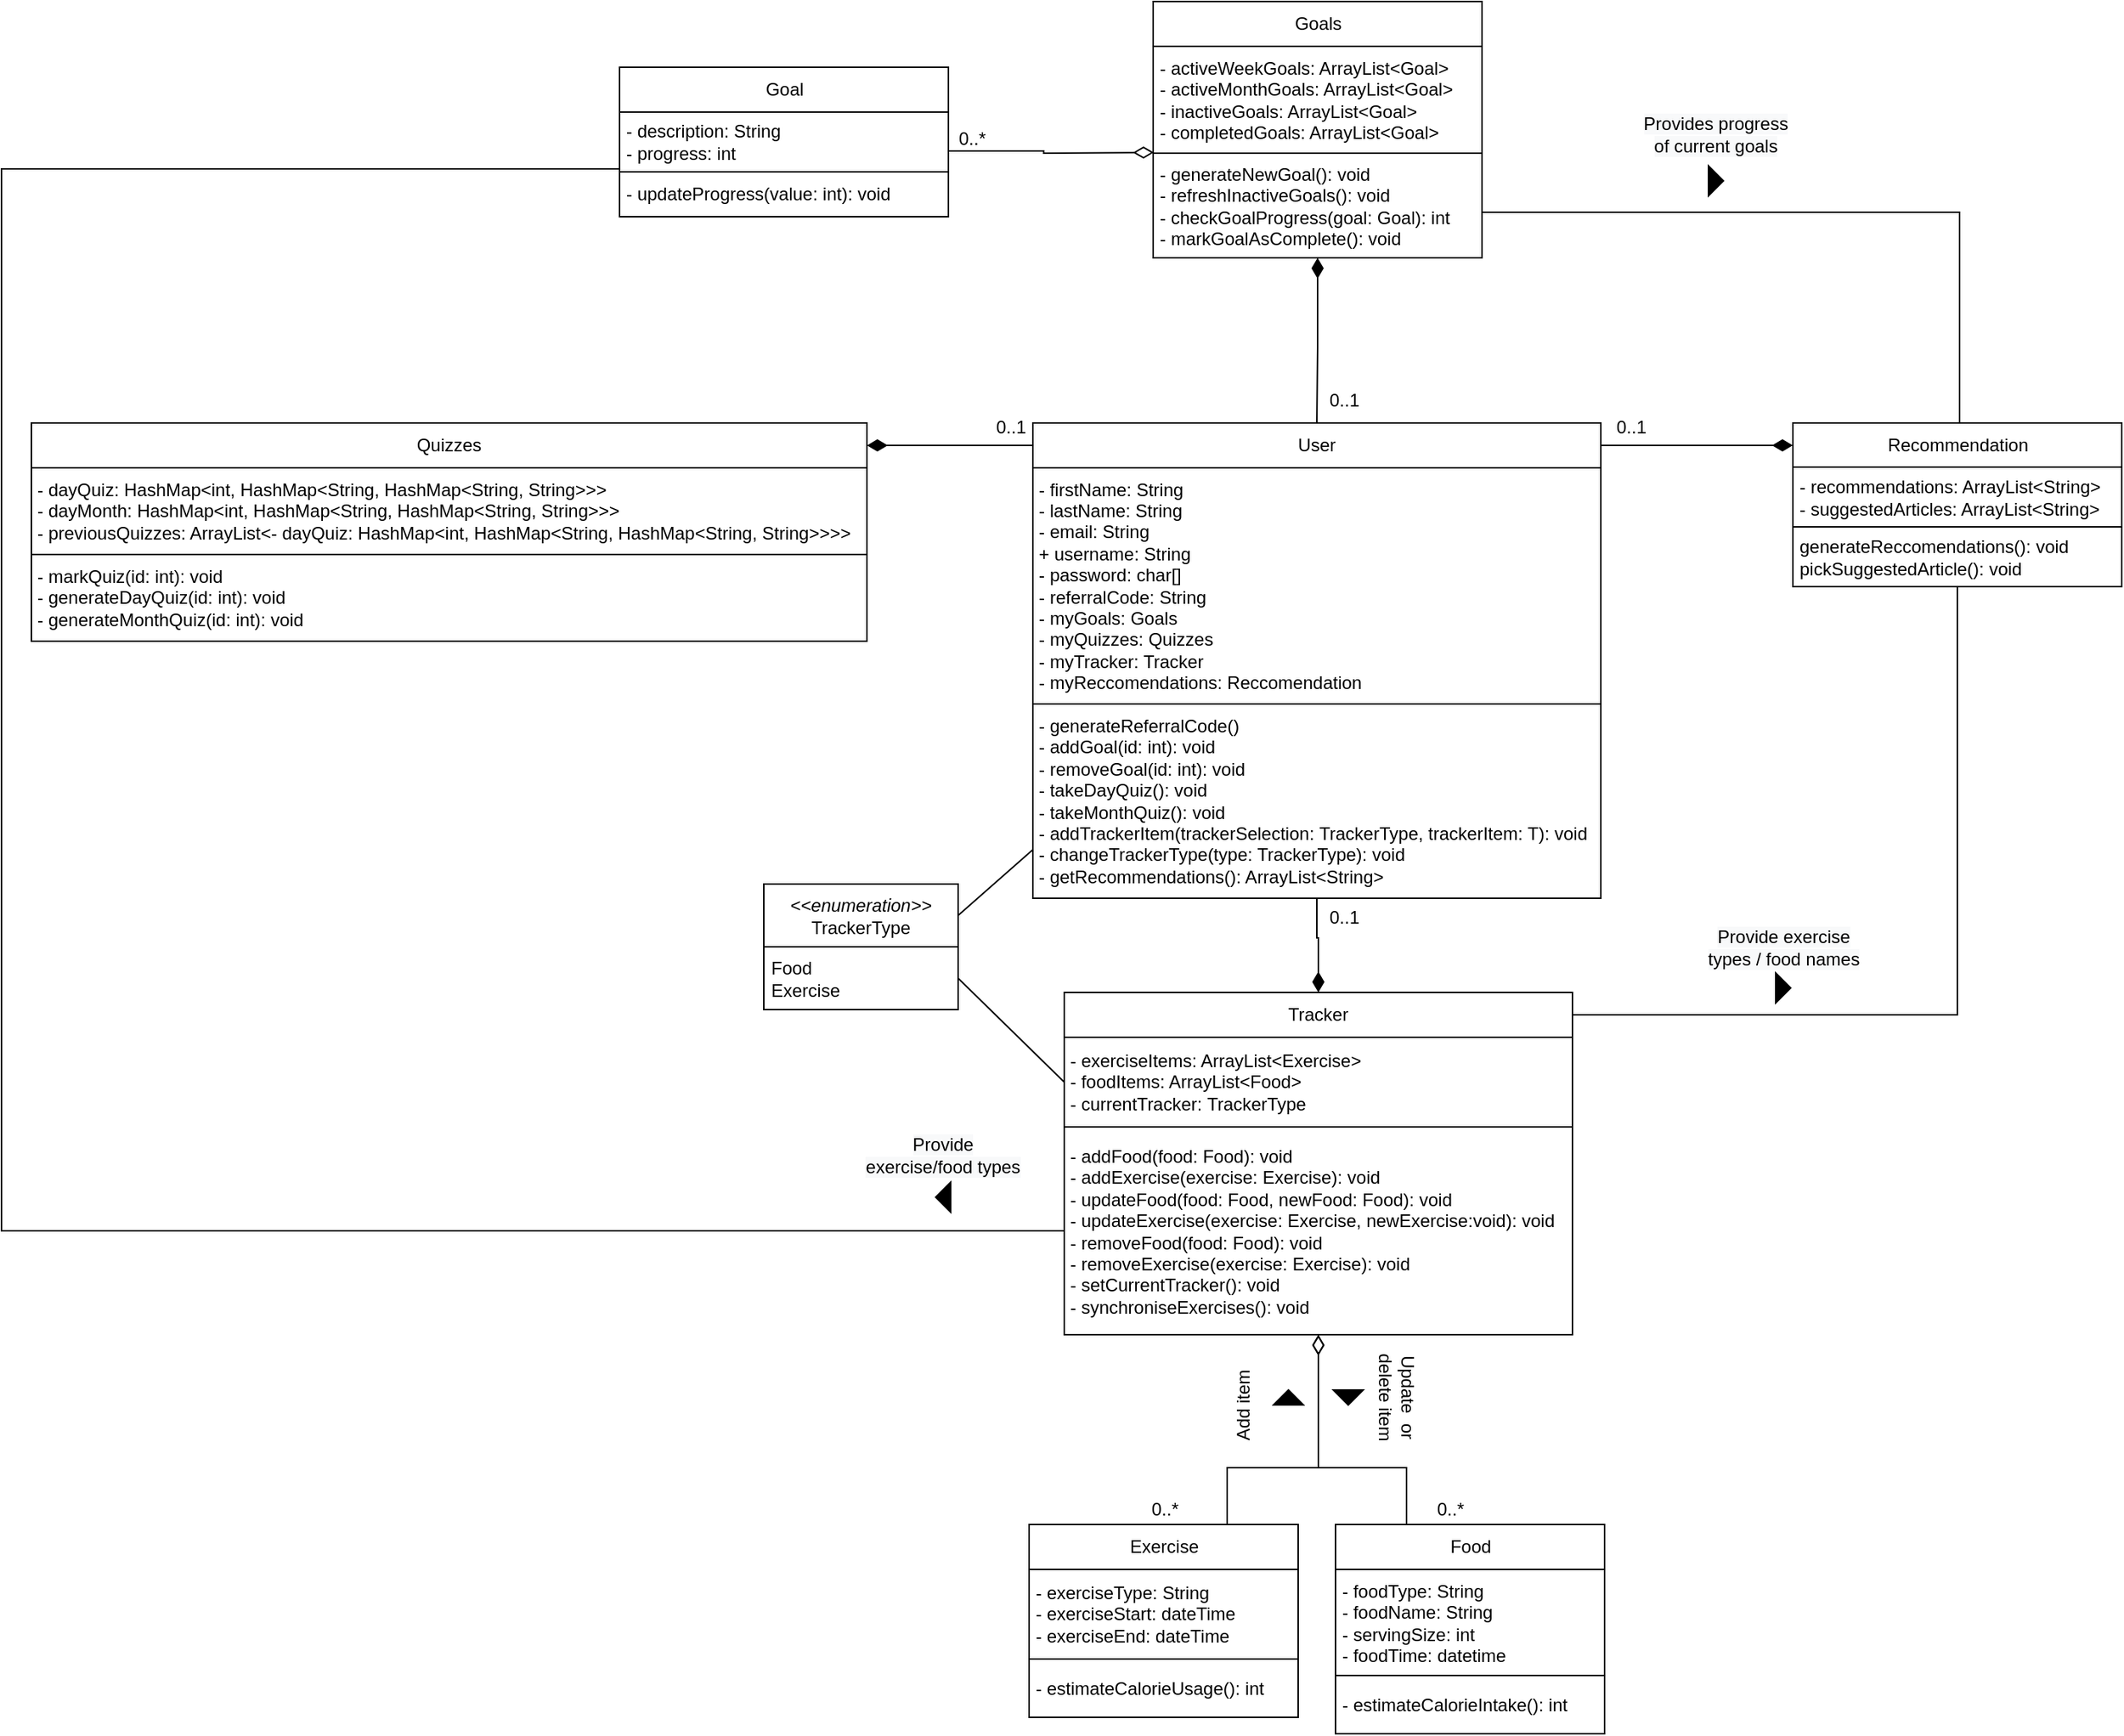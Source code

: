 <mxfile version="20.6.2" type="github">
  <diagram id="1zsrYsu_AoUvq1Fhgnbw" name="Page-1">
    <mxGraphModel dx="2222" dy="1154" grid="0" gridSize="10" guides="1" tooltips="1" connect="1" arrows="1" fold="1" page="0" pageScale="1" pageWidth="827" pageHeight="1169" math="0" shadow="0">
      <root>
        <mxCell id="0" />
        <mxCell id="1" parent="0" />
        <mxCell id="QL_lzWCikUU2BDhphzM5-1" value="User" style="rounded=0;whiteSpace=wrap;html=1;" parent="1" vertex="1">
          <mxGeometry x="20" y="142" width="380" height="30" as="geometry" />
        </mxCell>
        <mxCell id="QL_lzWCikUU2BDhphzM5-2" style="edgeStyle=orthogonalEdgeStyle;rounded=0;orthogonalLoop=1;jettySize=auto;html=1;exitX=0.5;exitY=0;exitDx=0;exitDy=0;entryX=0.5;entryY=1;entryDx=0;entryDy=0;endArrow=none;endFill=0;startArrow=diamondThin;startFill=1;startSize=11;" parent="1" source="QL_lzWCikUU2BDhphzM5-4" target="QL_lzWCikUU2BDhphzM5-48" edge="1">
          <mxGeometry relative="1" as="geometry" />
        </mxCell>
        <mxCell id="QL_lzWCikUU2BDhphzM5-3" style="edgeStyle=orthogonalEdgeStyle;rounded=0;jumpSize=6;orthogonalLoop=1;jettySize=auto;html=1;exitX=1;exitY=0.5;exitDx=0;exitDy=0;entryX=0.5;entryY=1;entryDx=0;entryDy=0;strokeWidth=1;fontSize=12;startArrow=none;startFill=0;endArrow=none;endFill=0;startSize=6;endSize=11;" parent="1" source="QL_lzWCikUU2BDhphzM5-4" target="QL_lzWCikUU2BDhphzM5-46" edge="1">
          <mxGeometry relative="1" as="geometry" />
        </mxCell>
        <mxCell id="QL_lzWCikUU2BDhphzM5-4" value="Tracker" style="rounded=0;whiteSpace=wrap;html=1;" parent="1" vertex="1">
          <mxGeometry x="41" y="523" width="340" height="30" as="geometry" />
        </mxCell>
        <mxCell id="QL_lzWCikUU2BDhphzM5-5" style="edgeStyle=orthogonalEdgeStyle;rounded=0;orthogonalLoop=1;jettySize=auto;html=1;endArrow=diamondThin;endFill=0;endSize=11;exitX=0.75;exitY=0;exitDx=0;exitDy=0;" parent="1" source="QL_lzWCikUU2BDhphzM5-6" target="QL_lzWCikUU2BDhphzM5-44" edge="1">
          <mxGeometry relative="1" as="geometry">
            <Array as="points">
              <mxPoint x="150" y="879" />
              <mxPoint x="150" y="841" />
              <mxPoint x="211" y="841" />
            </Array>
            <mxPoint x="131.067" y="878" as="sourcePoint" />
            <mxPoint x="211" y="746" as="targetPoint" />
          </mxGeometry>
        </mxCell>
        <mxCell id="QL_lzWCikUU2BDhphzM5-6" value="Exercise" style="rounded=0;whiteSpace=wrap;html=1;" parent="1" vertex="1">
          <mxGeometry x="17.5" y="879" width="180" height="30" as="geometry" />
        </mxCell>
        <mxCell id="QL_lzWCikUU2BDhphzM5-7" style="edgeStyle=orthogonalEdgeStyle;rounded=0;orthogonalLoop=1;jettySize=auto;html=1;endArrow=diamondThin;endFill=0;startSize=6;endSize=11;exitX=0.25;exitY=0;exitDx=0;exitDy=0;" parent="1" source="QL_lzWCikUU2BDhphzM5-8" target="QL_lzWCikUU2BDhphzM5-44" edge="1">
          <mxGeometry relative="1" as="geometry">
            <Array as="points">
              <mxPoint x="270" y="879" />
              <mxPoint x="270" y="841" />
              <mxPoint x="211" y="841" />
            </Array>
            <mxPoint x="211" y="746" as="targetPoint" />
          </mxGeometry>
        </mxCell>
        <mxCell id="QL_lzWCikUU2BDhphzM5-8" value="Food" style="rounded=0;whiteSpace=wrap;html=1;" parent="1" vertex="1">
          <mxGeometry x="222.5" y="879" width="180" height="30" as="geometry" />
        </mxCell>
        <mxCell id="QL_lzWCikUU2BDhphzM5-9" style="edgeStyle=orthogonalEdgeStyle;rounded=0;orthogonalLoop=1;jettySize=auto;html=1;entryX=1;entryY=0.5;entryDx=0;entryDy=0;endArrow=none;endFill=0;startArrow=diamondThin;startFill=1;startSize=11;" parent="1" source="QL_lzWCikUU2BDhphzM5-10" target="QL_lzWCikUU2BDhphzM5-1" edge="1">
          <mxGeometry relative="1" as="geometry" />
        </mxCell>
        <mxCell id="QL_lzWCikUU2BDhphzM5-59" style="edgeStyle=orthogonalEdgeStyle;rounded=0;orthogonalLoop=1;jettySize=auto;html=1;entryX=1;entryY=1;entryDx=0;entryDy=0;endArrow=none;endFill=0;" parent="1" source="QL_lzWCikUU2BDhphzM5-10" target="QL_lzWCikUU2BDhphzM5-57" edge="1">
          <mxGeometry relative="1" as="geometry">
            <Array as="points">
              <mxPoint x="640" y="1" />
            </Array>
          </mxGeometry>
        </mxCell>
        <mxCell id="QL_lzWCikUU2BDhphzM5-10" value="Recommendation" style="rounded=0;whiteSpace=wrap;html=1;" parent="1" vertex="1">
          <mxGeometry x="528.5" y="142" width="220" height="30" as="geometry" />
        </mxCell>
        <mxCell id="QL_lzWCikUU2BDhphzM5-11" style="edgeStyle=orthogonalEdgeStyle;rounded=0;orthogonalLoop=1;jettySize=auto;html=1;entryX=0.5;entryY=0;entryDx=0;entryDy=0;endArrow=none;endFill=0;startArrow=diamondThin;startFill=1;endSize=6;jumpSize=6;fontSize=12;strokeWidth=1;startSize=11;exitX=0.5;exitY=1;exitDx=0;exitDy=0;" parent="1" source="QL_lzWCikUU2BDhphzM5-58" target="QL_lzWCikUU2BDhphzM5-1" edge="1">
          <mxGeometry relative="1" as="geometry" />
        </mxCell>
        <mxCell id="QL_lzWCikUU2BDhphzM5-13" value="Goals" style="rounded=0;whiteSpace=wrap;html=1;" parent="1" vertex="1">
          <mxGeometry x="100.5" y="-140" width="220" height="30" as="geometry" />
        </mxCell>
        <mxCell id="QL_lzWCikUU2BDhphzM5-14" style="edgeStyle=orthogonalEdgeStyle;rounded=0;orthogonalLoop=1;jettySize=auto;html=1;entryX=0;entryY=0.5;entryDx=0;entryDy=0;endArrow=none;endFill=0;startArrow=diamondThin;startFill=1;startSize=11;" parent="1" source="QL_lzWCikUU2BDhphzM5-15" target="QL_lzWCikUU2BDhphzM5-1" edge="1">
          <mxGeometry relative="1" as="geometry" />
        </mxCell>
        <mxCell id="QL_lzWCikUU2BDhphzM5-15" value="Quizzes" style="rounded=0;whiteSpace=wrap;html=1;" parent="1" vertex="1">
          <mxGeometry x="-650" y="142" width="559" height="30" as="geometry" />
        </mxCell>
        <mxCell id="QL_lzWCikUU2BDhphzM5-16" value="0..1" style="text;html=1;align=center;verticalAlign=middle;resizable=0;points=[];autosize=1;strokeColor=none;fillColor=none;" parent="1" vertex="1">
          <mxGeometry x="208" y="458" width="40" height="30" as="geometry" />
        </mxCell>
        <mxCell id="QL_lzWCikUU2BDhphzM5-17" value="0..1" style="text;html=1;align=center;verticalAlign=middle;resizable=0;points=[];autosize=1;strokeColor=none;fillColor=none;" parent="1" vertex="1">
          <mxGeometry x="400" y="130" width="40" height="30" as="geometry" />
        </mxCell>
        <mxCell id="QL_lzWCikUU2BDhphzM5-18" value="0..1" style="text;html=1;align=center;verticalAlign=middle;resizable=0;points=[];autosize=1;strokeColor=none;fillColor=none;" parent="1" vertex="1">
          <mxGeometry x="208" y="112" width="40" height="30" as="geometry" />
        </mxCell>
        <mxCell id="QL_lzWCikUU2BDhphzM5-19" value="0..1" style="text;html=1;align=center;verticalAlign=middle;resizable=0;points=[];autosize=1;strokeColor=none;fillColor=none;" parent="1" vertex="1">
          <mxGeometry x="-15" y="130" width="40" height="30" as="geometry" />
        </mxCell>
        <mxCell id="QL_lzWCikUU2BDhphzM5-20" value="0..*" style="text;html=1;align=center;verticalAlign=middle;resizable=0;points=[];autosize=1;strokeColor=none;fillColor=none;" parent="1" vertex="1">
          <mxGeometry x="87.5" y="854" width="40" height="30" as="geometry" />
        </mxCell>
        <mxCell id="QL_lzWCikUU2BDhphzM5-21" value="0..*" style="text;html=1;align=center;verticalAlign=middle;resizable=0;points=[];autosize=1;strokeColor=none;fillColor=none;" parent="1" vertex="1">
          <mxGeometry x="278.5" y="854" width="40" height="30" as="geometry" />
        </mxCell>
        <mxCell id="QL_lzWCikUU2BDhphzM5-22" value="" style="triangle;whiteSpace=wrap;html=1;fontSize=12;fillColor=#000000;rotation=-90;" parent="1" vertex="1">
          <mxGeometry x="186" y="784" width="10" height="20" as="geometry" />
        </mxCell>
        <mxCell id="QL_lzWCikUU2BDhphzM5-23" value="" style="triangle;whiteSpace=wrap;html=1;fontSize=12;fillColor=#000000;rotation=90;" parent="1" vertex="1">
          <mxGeometry x="226" y="784" width="10" height="20" as="geometry" />
        </mxCell>
        <mxCell id="QL_lzWCikUU2BDhphzM5-24" value="Add item" style="text;html=1;strokeColor=none;fillColor=none;align=center;verticalAlign=middle;whiteSpace=wrap;rounded=0;fontSize=12;rotation=-90;" parent="1" vertex="1">
          <mxGeometry x="131" y="784" width="60" height="30" as="geometry" />
        </mxCell>
        <mxCell id="QL_lzWCikUU2BDhphzM5-25" value="Update&amp;nbsp; or delete item" style="text;html=1;strokeColor=none;fillColor=none;align=center;verticalAlign=middle;whiteSpace=wrap;rounded=0;fontSize=12;rotation=90;" parent="1" vertex="1">
          <mxGeometry x="231" y="779" width="65" height="30" as="geometry" />
        </mxCell>
        <mxCell id="QL_lzWCikUU2BDhphzM5-26" value="" style="triangle;whiteSpace=wrap;html=1;fontSize=12;fillColor=#000000;" parent="1" vertex="1">
          <mxGeometry x="517" y="510" width="10" height="20" as="geometry" />
        </mxCell>
        <mxCell id="QL_lzWCikUU2BDhphzM5-27" value="" style="triangle;whiteSpace=wrap;html=1;fontSize=12;fillColor=#000000;" parent="1" vertex="1">
          <mxGeometry x="472" y="-30" width="10" height="20" as="geometry" />
        </mxCell>
        <mxCell id="QL_lzWCikUU2BDhphzM5-28" value="&lt;span style=&quot;background-color: rgb(248, 249, 250);&quot;&gt;Provides progress of current goals&lt;/span&gt;" style="text;html=1;strokeColor=none;fillColor=none;align=center;verticalAlign=middle;whiteSpace=wrap;rounded=0;fontSize=12;" parent="1" vertex="1">
          <mxGeometry x="425.5" y="-66" width="101.5" height="30" as="geometry" />
        </mxCell>
        <mxCell id="QL_lzWCikUU2BDhphzM5-29" value="&lt;span style=&quot;background-color: rgb(248, 249, 250);&quot;&gt;Provide exercise types / food names&lt;/span&gt;" style="text;html=1;strokeColor=none;fillColor=none;align=center;verticalAlign=middle;whiteSpace=wrap;rounded=0;fontSize=12;" parent="1" vertex="1">
          <mxGeometry x="465.5" y="478" width="113" height="30" as="geometry" />
        </mxCell>
        <mxCell id="QL_lzWCikUU2BDhphzM5-30" value="- exerciseType: String&lt;br&gt;- exerciseStart: dateTime&lt;br&gt;- exerciseEnd: dateTime" style="rounded=0;whiteSpace=wrap;html=1;align=left;spacingLeft=2;" parent="1" vertex="1">
          <mxGeometry x="17.5" y="909" width="180" height="60" as="geometry" />
        </mxCell>
        <mxCell id="QL_lzWCikUU2BDhphzM5-33" value="- estimateCalorieUsage(): int" style="rounded=0;whiteSpace=wrap;html=1;align=left;spacingLeft=2;" parent="1" vertex="1">
          <mxGeometry x="17.5" y="969" width="180" height="39" as="geometry" />
        </mxCell>
        <mxCell id="QL_lzWCikUU2BDhphzM5-34" value="- foodType: String&lt;br&gt;- foodName: String&lt;br&gt;- servingSize: int&lt;br&gt;- foodTime: datetime" style="rounded=0;whiteSpace=wrap;html=1;align=left;spacingLeft=2;" parent="1" vertex="1">
          <mxGeometry x="222.5" y="909" width="180" height="71" as="geometry" />
        </mxCell>
        <mxCell id="QL_lzWCikUU2BDhphzM5-35" value="- estimateCalorieIntake(): int" style="rounded=0;whiteSpace=wrap;html=1;align=left;spacingLeft=2;" parent="1" vertex="1">
          <mxGeometry x="222.5" y="980" width="180" height="39" as="geometry" />
        </mxCell>
        <mxCell id="QL_lzWCikUU2BDhphzM5-42" value="- exerciseItems: ArrayList&amp;lt;Exercise&amp;gt;&lt;br&gt;- foodItems: ArrayList&amp;lt;Food&amp;gt;&lt;br&gt;- currentTracker:&amp;nbsp;&lt;span style=&quot;text-align: center;&quot;&gt;TrackerType&lt;/span&gt;" style="rounded=0;whiteSpace=wrap;html=1;align=left;spacingLeft=2;" parent="1" vertex="1">
          <mxGeometry x="41" y="553" width="340" height="60" as="geometry" />
        </mxCell>
        <mxCell id="QL_lzWCikUU2BDhphzM5-68" style="edgeStyle=orthogonalEdgeStyle;rounded=0;orthogonalLoop=1;jettySize=auto;html=1;entryX=0;entryY=0.75;entryDx=0;entryDy=0;startArrow=none;startFill=0;endArrow=none;endFill=0;" parent="1" source="QL_lzWCikUU2BDhphzM5-44" target="QL_lzWCikUU2BDhphzM5-61" edge="1">
          <mxGeometry relative="1" as="geometry">
            <Array as="points">
              <mxPoint x="-670" y="683" />
              <mxPoint x="-670" y="-28" />
            </Array>
          </mxGeometry>
        </mxCell>
        <mxCell id="QL_lzWCikUU2BDhphzM5-44" value="- addFood(food: Food): void&lt;br&gt;- addExercise(exercise: Exercise): void&lt;br&gt;- updateFood(food: Food, newFood: Food): void&lt;br&gt;- updateExercise(exercise: Exercise, newExercise:void): void&lt;br&gt;- removeFood(food: Food): void&lt;br&gt;- removeExercise(exercise: Exercise): void&lt;br&gt;- setCurrentTracker(): void&lt;br&gt;- synchroniseExercises(): void" style="rounded=0;whiteSpace=wrap;html=1;align=left;spacingLeft=2;" parent="1" vertex="1">
          <mxGeometry x="41" y="613" width="340" height="139" as="geometry" />
        </mxCell>
        <mxCell id="QL_lzWCikUU2BDhphzM5-45" value="- recommendations: ArrayList&amp;lt;String&amp;gt;&lt;br&gt;- suggestedArticles: ArrayList&amp;lt;String&amp;gt;" style="rounded=0;whiteSpace=wrap;html=1;align=left;spacingLeft=2;" parent="1" vertex="1">
          <mxGeometry x="528.5" y="171.5" width="220" height="40" as="geometry" />
        </mxCell>
        <mxCell id="QL_lzWCikUU2BDhphzM5-46" value="generateReccomendations(): void&lt;br&gt;pickSuggestedArticle(): void" style="rounded=0;whiteSpace=wrap;html=1;align=left;spacingLeft=2;" parent="1" vertex="1">
          <mxGeometry x="528.5" y="211.5" width="220" height="40" as="geometry" />
        </mxCell>
        <mxCell id="QL_lzWCikUU2BDhphzM5-47" value="- firstName: String&lt;br&gt;- lastName: String&lt;br&gt;- email: String&lt;br&gt;+ username: String&lt;br&gt;- password: char[]&lt;br&gt;- referralCode: String&lt;br&gt;- myGoals: Goals&lt;br&gt;- myQuizzes: Quizzes&lt;br&gt;- myTracker: Tracker&lt;br&gt;- myReccomendations: Reccomendation" style="rounded=0;whiteSpace=wrap;html=1;align=left;spacingLeft=2;" parent="1" vertex="1">
          <mxGeometry x="20" y="172" width="380" height="158" as="geometry" />
        </mxCell>
        <mxCell id="QL_lzWCikUU2BDhphzM5-48" value="- generateReferralCode()&lt;br&gt;- addGoal(id: int): void&lt;br&gt;- removeGoal(id: int): void&lt;br&gt;- takeDayQuiz(): void&lt;br&gt;- takeMonthQuiz(): void&lt;br&gt;- addTrackerItem(trackerSelection:&amp;nbsp;&lt;span style=&quot;text-align: center;&quot;&gt;TrackerType&lt;/span&gt;, trackerItem: T): void&lt;br&gt;- changeTrackerType(type: TrackerType): void&lt;br&gt;- getRecommendations(): ArrayList&amp;lt;String&amp;gt;" style="rounded=0;whiteSpace=wrap;html=1;align=left;spacingLeft=2;" parent="1" vertex="1">
          <mxGeometry x="20" y="330" width="380" height="130" as="geometry" />
        </mxCell>
        <mxCell id="QL_lzWCikUU2BDhphzM5-51" style="rounded=0;orthogonalLoop=1;jettySize=auto;html=1;exitX=1;exitY=0.5;exitDx=0;exitDy=0;endArrow=none;endFill=0;entryX=0;entryY=0.75;entryDx=0;entryDy=0;" parent="1" source="QL_lzWCikUU2BDhphzM5-49" target="QL_lzWCikUU2BDhphzM5-48" edge="1">
          <mxGeometry relative="1" as="geometry" />
        </mxCell>
        <mxCell id="QL_lzWCikUU2BDhphzM5-49" value="&lt;i&gt;&amp;lt;&amp;lt;enumeration&amp;gt;&amp;gt;&lt;/i&gt;&lt;br&gt;TrackerType" style="rounded=0;whiteSpace=wrap;html=1;" parent="1" vertex="1">
          <mxGeometry x="-160" y="450.5" width="130" height="42" as="geometry" />
        </mxCell>
        <mxCell id="QL_lzWCikUU2BDhphzM5-52" style="edgeStyle=none;rounded=0;orthogonalLoop=1;jettySize=auto;html=1;exitX=1;exitY=0.5;exitDx=0;exitDy=0;entryX=0;entryY=0.5;entryDx=0;entryDy=0;endArrow=none;endFill=0;" parent="1" source="QL_lzWCikUU2BDhphzM5-50" target="QL_lzWCikUU2BDhphzM5-42" edge="1">
          <mxGeometry relative="1" as="geometry" />
        </mxCell>
        <mxCell id="QL_lzWCikUU2BDhphzM5-50" value="&lt;div style=&quot;&quot;&gt;&lt;span style=&quot;background-color: initial;&quot;&gt;Food&lt;/span&gt;&lt;/div&gt;&lt;div style=&quot;&quot;&gt;&lt;span style=&quot;background-color: initial;&quot;&gt;Exercise&lt;/span&gt;&lt;/div&gt;" style="rounded=0;whiteSpace=wrap;html=1;align=left;spacingLeft=3;" parent="1" vertex="1">
          <mxGeometry x="-160" y="492.5" width="130" height="42" as="geometry" />
        </mxCell>
        <mxCell id="QL_lzWCikUU2BDhphzM5-53" value="- dayQuiz: HashMap&amp;lt;int, HashMap&amp;lt;String, HashMap&amp;lt;String, String&amp;gt;&amp;gt;&amp;gt;&lt;br&gt;- dayMonth: HashMap&amp;lt;int, HashMap&amp;lt;String, HashMap&amp;lt;String, String&amp;gt;&amp;gt;&amp;gt;&lt;br&gt;- previousQuizzes: ArrayList&amp;lt;- dayQuiz: HashMap&amp;lt;int, HashMap&amp;lt;String, HashMap&amp;lt;String, String&amp;gt;&amp;gt;&amp;gt;&amp;gt;" style="rounded=0;whiteSpace=wrap;html=1;align=left;spacingLeft=2;" parent="1" vertex="1">
          <mxGeometry x="-650" y="172" width="559" height="58" as="geometry" />
        </mxCell>
        <mxCell id="QL_lzWCikUU2BDhphzM5-54" value="- markQuiz(id: int): void&lt;br&gt;- generateDayQuiz(id: int): void&lt;br&gt;- generateMonthQuiz(id: int): void" style="rounded=0;whiteSpace=wrap;html=1;align=left;spacingLeft=2;" parent="1" vertex="1">
          <mxGeometry x="-650" y="230" width="559" height="58" as="geometry" />
        </mxCell>
        <mxCell id="QL_lzWCikUU2BDhphzM5-57" value="- activeWeekGoals: ArrayList&amp;lt;Goal&amp;gt;&lt;br&gt;- activeMonthGoals: ArrayList&amp;lt;Goal&amp;gt;&lt;br&gt;- inactiveGoals: ArrayList&amp;lt;Goal&amp;gt;&lt;br&gt;- completedGoals: ArrayList&amp;lt;Goal&amp;gt;" style="rounded=0;whiteSpace=wrap;html=1;align=left;spacingLeft=2;" parent="1" vertex="1">
          <mxGeometry x="100.5" y="-110" width="220" height="71.5" as="geometry" />
        </mxCell>
        <mxCell id="QL_lzWCikUU2BDhphzM5-67" style="edgeStyle=orthogonalEdgeStyle;rounded=0;orthogonalLoop=1;jettySize=auto;html=1;entryX=1.001;entryY=0.65;entryDx=0;entryDy=0;entryPerimeter=0;startArrow=diamondThin;startFill=0;endArrow=none;endFill=0;startSize=11;" parent="1" target="QL_lzWCikUU2BDhphzM5-61" edge="1">
          <mxGeometry relative="1" as="geometry">
            <mxPoint x="101" y="-39" as="sourcePoint" />
            <mxPoint x="-18.5" y="-36.68" as="targetPoint" />
            <Array as="points" />
          </mxGeometry>
        </mxCell>
        <mxCell id="QL_lzWCikUU2BDhphzM5-58" value="- generateNewGoal(): void&lt;br&gt;- refreshInactiveGoals(): void&lt;br&gt;- checkGoalProgress(goal: Goal): int&lt;br&gt;- markGoalAsComplete(): void" style="rounded=0;whiteSpace=wrap;html=1;align=left;spacingLeft=2;" parent="1" vertex="1">
          <mxGeometry x="100.5" y="-38.5" width="220" height="70" as="geometry" />
        </mxCell>
        <mxCell id="QL_lzWCikUU2BDhphzM5-60" value="Goal" style="rounded=0;whiteSpace=wrap;html=1;" parent="1" vertex="1">
          <mxGeometry x="-256.5" y="-96" width="220" height="30" as="geometry" />
        </mxCell>
        <mxCell id="QL_lzWCikUU2BDhphzM5-61" value="- description: String&lt;br&gt;- progress: int" style="rounded=0;whiteSpace=wrap;html=1;align=left;spacingLeft=2;" parent="1" vertex="1">
          <mxGeometry x="-256.5" y="-66" width="220" height="40" as="geometry" />
        </mxCell>
        <mxCell id="QL_lzWCikUU2BDhphzM5-62" value="- updateProgress(value: int): void" style="rounded=0;whiteSpace=wrap;html=1;align=left;spacingLeft=2;" parent="1" vertex="1">
          <mxGeometry x="-256.5" y="-26" width="220" height="30" as="geometry" />
        </mxCell>
        <mxCell id="QL_lzWCikUU2BDhphzM5-64" value="0..*" style="text;html=1;align=center;verticalAlign=middle;resizable=0;points=[];autosize=1;strokeColor=none;fillColor=none;" parent="1" vertex="1">
          <mxGeometry x="-41" y="-63" width="40" height="30" as="geometry" />
        </mxCell>
        <mxCell id="QL_lzWCikUU2BDhphzM5-69" value="" style="triangle;whiteSpace=wrap;html=1;fontSize=12;fillColor=#000000;rotation=-180;" parent="1" vertex="1">
          <mxGeometry x="-45" y="650" width="10" height="20" as="geometry" />
        </mxCell>
        <mxCell id="QL_lzWCikUU2BDhphzM5-70" value="&lt;span style=&quot;background-color: rgb(248, 249, 250);&quot;&gt;Provide exercise/food types&lt;/span&gt;" style="text;html=1;strokeColor=none;fillColor=none;align=center;verticalAlign=middle;whiteSpace=wrap;rounded=0;fontSize=12;" parent="1" vertex="1">
          <mxGeometry x="-94" y="617" width="108" height="30" as="geometry" />
        </mxCell>
      </root>
    </mxGraphModel>
  </diagram>
</mxfile>
